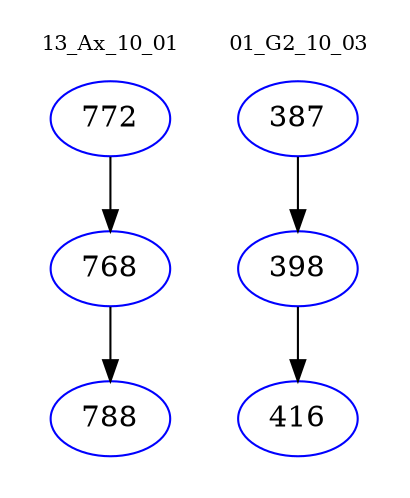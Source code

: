 digraph{
subgraph cluster_0 {
color = white
label = "13_Ax_10_01";
fontsize=10;
T0_772 [label="772", color="blue"]
T0_772 -> T0_768 [color="black"]
T0_768 [label="768", color="blue"]
T0_768 -> T0_788 [color="black"]
T0_788 [label="788", color="blue"]
}
subgraph cluster_1 {
color = white
label = "01_G2_10_03";
fontsize=10;
T1_387 [label="387", color="blue"]
T1_387 -> T1_398 [color="black"]
T1_398 [label="398", color="blue"]
T1_398 -> T1_416 [color="black"]
T1_416 [label="416", color="blue"]
}
}
